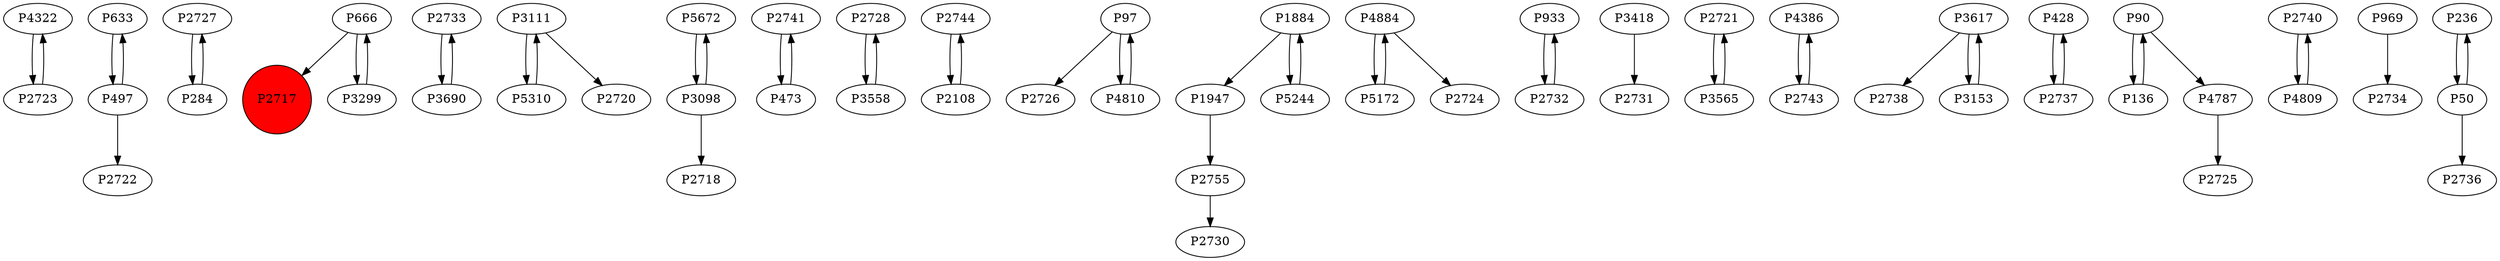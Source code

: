 digraph {
	P4322 -> P2723
	P633 -> P497
	P2723 -> P4322
	P2727 -> P284
	P666 -> P2717
	P2733 -> P3690
	P3111 -> P5310
	P5672 -> P3098
	P497 -> P2722
	P2741 -> P473
	P2728 -> P3558
	P2744 -> P2108
	P97 -> P2726
	P1884 -> P1947
	P4884 -> P5172
	P4884 -> P2724
	P933 -> P2732
	P5244 -> P1884
	P3418 -> P2731
	P2721 -> P3565
	P4386 -> P2743
	P2743 -> P4386
	P3098 -> P2718
	P666 -> P3299
	P2108 -> P2744
	P2732 -> P933
	P3617 -> P2738
	P428 -> P2737
	P3153 -> P3617
	P90 -> P136
	P4810 -> P97
	P136 -> P90
	P2740 -> P4809
	P3098 -> P5672
	P90 -> P4787
	P1947 -> P2755
	P3111 -> P2720
	P969 -> P2734
	P3558 -> P2728
	P284 -> P2727
	P3565 -> P2721
	P3617 -> P3153
	P4787 -> P2725
	P3690 -> P2733
	P3299 -> P666
	P97 -> P4810
	P1884 -> P5244
	P473 -> P2741
	P5172 -> P4884
	P236 -> P50
	P5310 -> P3111
	P2737 -> P428
	P497 -> P633
	P50 -> P236
	P4809 -> P2740
	P2755 -> P2730
	P50 -> P2736
	P2717 [shape=circle]
	P2717 [style=filled]
	P2717 [fillcolor=red]
}